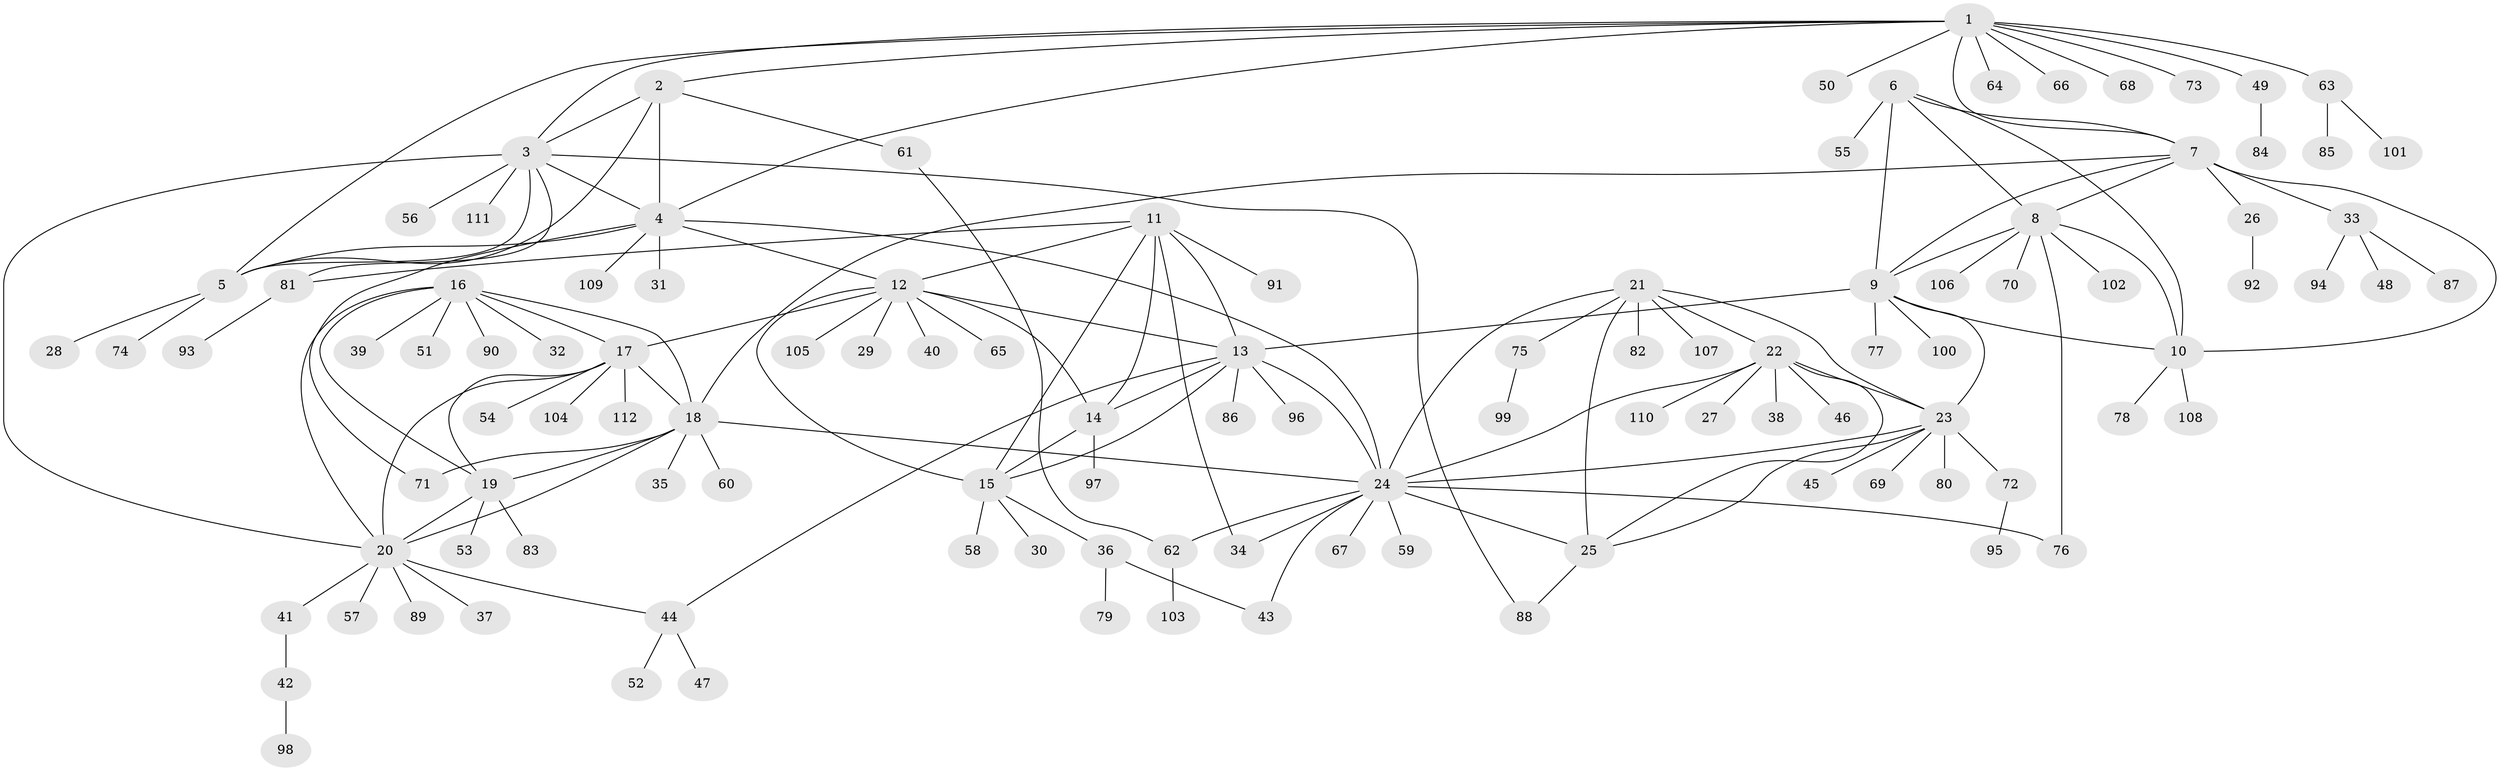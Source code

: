 // coarse degree distribution, {11: 0.023809523809523808, 5: 0.03571428571428571, 9: 0.023809523809523808, 8: 0.047619047619047616, 3: 0.03571428571428571, 7: 0.05952380952380952, 6: 0.023809523809523808, 4: 0.011904761904761904, 12: 0.011904761904761904, 1: 0.6071428571428571, 2: 0.11904761904761904}
// Generated by graph-tools (version 1.1) at 2025/52/02/27/25 19:52:13]
// undirected, 112 vertices, 155 edges
graph export_dot {
graph [start="1"]
  node [color=gray90,style=filled];
  1;
  2;
  3;
  4;
  5;
  6;
  7;
  8;
  9;
  10;
  11;
  12;
  13;
  14;
  15;
  16;
  17;
  18;
  19;
  20;
  21;
  22;
  23;
  24;
  25;
  26;
  27;
  28;
  29;
  30;
  31;
  32;
  33;
  34;
  35;
  36;
  37;
  38;
  39;
  40;
  41;
  42;
  43;
  44;
  45;
  46;
  47;
  48;
  49;
  50;
  51;
  52;
  53;
  54;
  55;
  56;
  57;
  58;
  59;
  60;
  61;
  62;
  63;
  64;
  65;
  66;
  67;
  68;
  69;
  70;
  71;
  72;
  73;
  74;
  75;
  76;
  77;
  78;
  79;
  80;
  81;
  82;
  83;
  84;
  85;
  86;
  87;
  88;
  89;
  90;
  91;
  92;
  93;
  94;
  95;
  96;
  97;
  98;
  99;
  100;
  101;
  102;
  103;
  104;
  105;
  106;
  107;
  108;
  109;
  110;
  111;
  112;
  1 -- 2;
  1 -- 3;
  1 -- 4;
  1 -- 5;
  1 -- 7;
  1 -- 49;
  1 -- 50;
  1 -- 63;
  1 -- 64;
  1 -- 66;
  1 -- 68;
  1 -- 73;
  2 -- 3;
  2 -- 4;
  2 -- 5;
  2 -- 61;
  3 -- 4;
  3 -- 5;
  3 -- 20;
  3 -- 56;
  3 -- 81;
  3 -- 88;
  3 -- 111;
  4 -- 5;
  4 -- 12;
  4 -- 24;
  4 -- 31;
  4 -- 71;
  4 -- 109;
  5 -- 28;
  5 -- 74;
  6 -- 7;
  6 -- 8;
  6 -- 9;
  6 -- 10;
  6 -- 55;
  7 -- 8;
  7 -- 9;
  7 -- 10;
  7 -- 18;
  7 -- 26;
  7 -- 33;
  8 -- 9;
  8 -- 10;
  8 -- 70;
  8 -- 76;
  8 -- 102;
  8 -- 106;
  9 -- 10;
  9 -- 13;
  9 -- 23;
  9 -- 77;
  9 -- 100;
  10 -- 78;
  10 -- 108;
  11 -- 12;
  11 -- 13;
  11 -- 14;
  11 -- 15;
  11 -- 34;
  11 -- 81;
  11 -- 91;
  12 -- 13;
  12 -- 14;
  12 -- 15;
  12 -- 17;
  12 -- 29;
  12 -- 40;
  12 -- 65;
  12 -- 105;
  13 -- 14;
  13 -- 15;
  13 -- 24;
  13 -- 44;
  13 -- 86;
  13 -- 96;
  14 -- 15;
  14 -- 97;
  15 -- 30;
  15 -- 36;
  15 -- 58;
  16 -- 17;
  16 -- 18;
  16 -- 19;
  16 -- 20;
  16 -- 32;
  16 -- 39;
  16 -- 51;
  16 -- 90;
  17 -- 18;
  17 -- 19;
  17 -- 20;
  17 -- 54;
  17 -- 104;
  17 -- 112;
  18 -- 19;
  18 -- 20;
  18 -- 24;
  18 -- 35;
  18 -- 60;
  18 -- 71;
  19 -- 20;
  19 -- 53;
  19 -- 83;
  20 -- 37;
  20 -- 41;
  20 -- 44;
  20 -- 57;
  20 -- 89;
  21 -- 22;
  21 -- 23;
  21 -- 24;
  21 -- 25;
  21 -- 75;
  21 -- 82;
  21 -- 107;
  22 -- 23;
  22 -- 24;
  22 -- 25;
  22 -- 27;
  22 -- 38;
  22 -- 46;
  22 -- 110;
  23 -- 24;
  23 -- 25;
  23 -- 45;
  23 -- 69;
  23 -- 72;
  23 -- 80;
  24 -- 25;
  24 -- 34;
  24 -- 43;
  24 -- 59;
  24 -- 62;
  24 -- 67;
  24 -- 76;
  25 -- 88;
  26 -- 92;
  33 -- 48;
  33 -- 87;
  33 -- 94;
  36 -- 43;
  36 -- 79;
  41 -- 42;
  42 -- 98;
  44 -- 47;
  44 -- 52;
  49 -- 84;
  61 -- 62;
  62 -- 103;
  63 -- 85;
  63 -- 101;
  72 -- 95;
  75 -- 99;
  81 -- 93;
}
